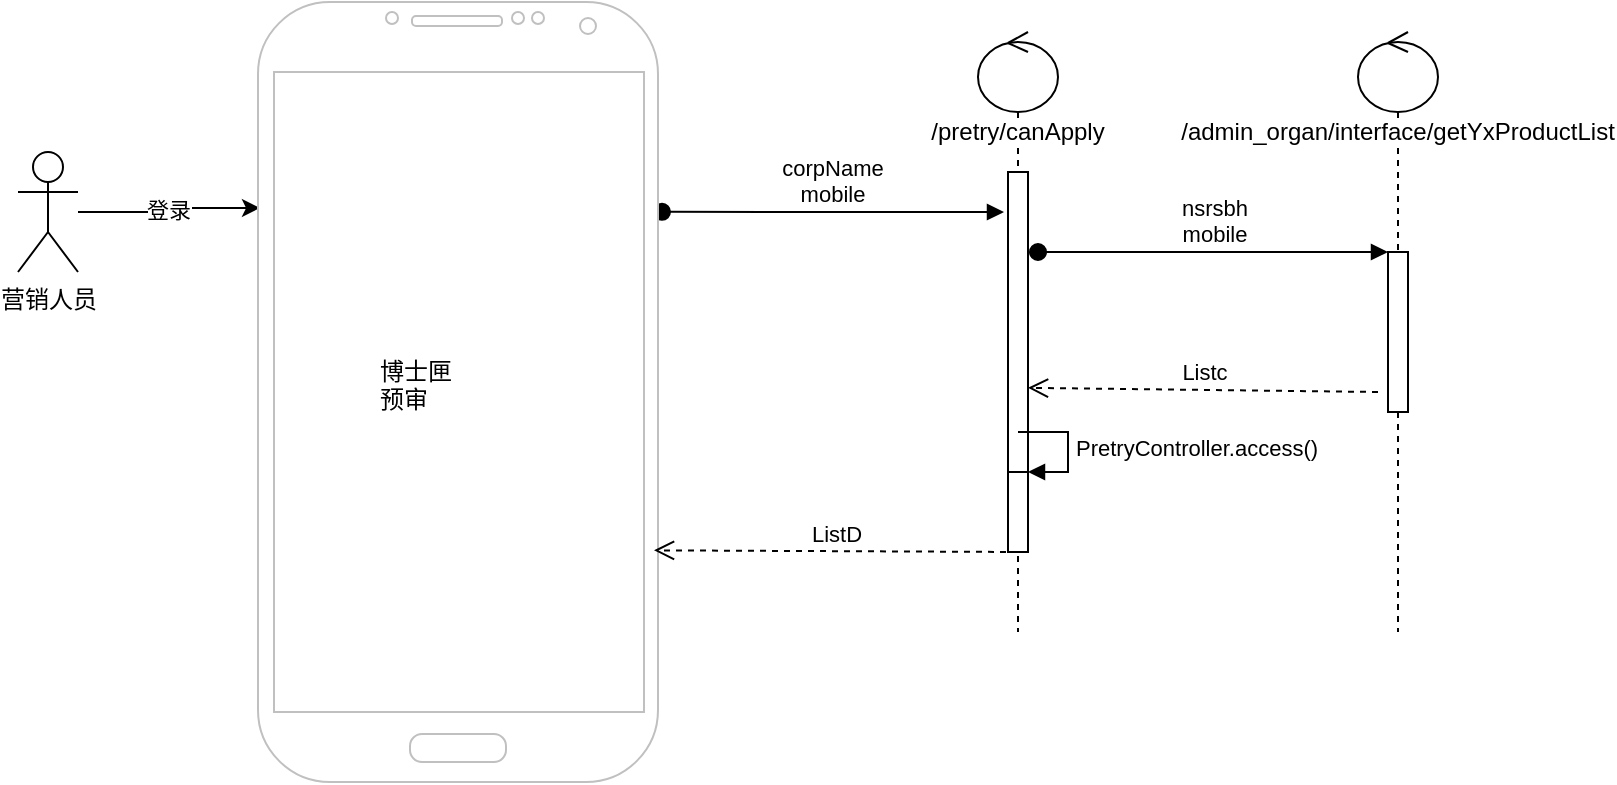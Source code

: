 <mxfile version="10.7.0" type="github"><diagram id="F3hR5MmLwX3ug7GPrFq2" name="第 1 页"><mxGraphModel dx="1394" dy="746" grid="1" gridSize="10" guides="1" tooltips="1" connect="1" arrows="1" fold="1" page="1" pageScale="1" pageWidth="827" pageHeight="1169" math="0" shadow="0"><root><mxCell id="0"/><mxCell id="1" parent="0"/><mxCell id="SWudYNakrX0u2hcVFeHz-13" value="登录" style="edgeStyle=orthogonalEdgeStyle;rounded=0;orthogonalLoop=1;jettySize=auto;html=1;entryX=0.005;entryY=0.264;entryDx=0;entryDy=0;entryPerimeter=0;" parent="1" source="SWudYNakrX0u2hcVFeHz-1" target="SWudYNakrX0u2hcVFeHz-11" edge="1"><mxGeometry relative="1" as="geometry"/></mxCell><mxCell id="SWudYNakrX0u2hcVFeHz-1" value="营销人员" style="shape=umlActor;verticalLabelPosition=bottom;labelBackgroundColor=#ffffff;verticalAlign=top;html=1;" parent="1" vertex="1"><mxGeometry x="50" y="170" width="30" height="60" as="geometry"/></mxCell><mxCell id="SWudYNakrX0u2hcVFeHz-2" value="/pretry/canApply" style="shape=umlLifeline;participant=umlControl;perimeter=lifelinePerimeter;whiteSpace=wrap;html=1;container=1;collapsible=0;recursiveResize=0;verticalAlign=top;spacingTop=36;labelBackgroundColor=#ffffff;outlineConnect=0;" parent="1" vertex="1"><mxGeometry x="530" y="110" width="40" height="300" as="geometry"/></mxCell><mxCell id="SWudYNakrX0u2hcVFeHz-3" value="" style="html=1;points=[];perimeter=orthogonalPerimeter;" parent="SWudYNakrX0u2hcVFeHz-2" vertex="1"><mxGeometry x="15" y="70" width="10" height="190" as="geometry"/></mxCell><mxCell id="SWudYNakrX0u2hcVFeHz-4" value="corpName&lt;br&gt;mobile&lt;br&gt;" style="html=1;verticalAlign=bottom;startArrow=oval;endArrow=block;startSize=8;exitX=1.01;exitY=0.269;exitDx=0;exitDy=0;exitPerimeter=0;" parent="SWudYNakrX0u2hcVFeHz-2" source="SWudYNakrX0u2hcVFeHz-11" edge="1"><mxGeometry relative="1" as="geometry"><mxPoint x="-140" y="90" as="sourcePoint"/><mxPoint x="13" y="90" as="targetPoint"/><Array as="points"><mxPoint x="-60" y="90"/></Array></mxGeometry></mxCell><mxCell id="SWudYNakrX0u2hcVFeHz-17" value="" style="html=1;points=[];perimeter=orthogonalPerimeter;" parent="SWudYNakrX0u2hcVFeHz-2" vertex="1"><mxGeometry x="15" y="220" width="10" height="40" as="geometry"/></mxCell><mxCell id="SWudYNakrX0u2hcVFeHz-18" value="PretryController.access()" style="edgeStyle=orthogonalEdgeStyle;html=1;align=left;spacingLeft=2;endArrow=block;rounded=0;entryX=1;entryY=0;" parent="SWudYNakrX0u2hcVFeHz-2" target="SWudYNakrX0u2hcVFeHz-17" edge="1"><mxGeometry relative="1" as="geometry"><mxPoint x="20" y="200" as="sourcePoint"/><Array as="points"><mxPoint x="45" y="200"/></Array></mxGeometry></mxCell><mxCell id="SWudYNakrX0u2hcVFeHz-6" value="/admin_organ/interface/getYxProductList" style="shape=umlLifeline;participant=umlControl;perimeter=lifelinePerimeter;whiteSpace=wrap;html=1;container=1;collapsible=0;recursiveResize=0;verticalAlign=top;spacingTop=36;labelBackgroundColor=#ffffff;outlineConnect=0;" parent="1" vertex="1"><mxGeometry x="720" y="110" width="40" height="300" as="geometry"/></mxCell><mxCell id="SWudYNakrX0u2hcVFeHz-7" value="" style="html=1;points=[];perimeter=orthogonalPerimeter;" parent="SWudYNakrX0u2hcVFeHz-6" vertex="1"><mxGeometry x="15" y="110" width="10" height="80" as="geometry"/></mxCell><mxCell id="SWudYNakrX0u2hcVFeHz-8" value="nsrsbh&lt;br&gt;mobile&lt;br&gt;" style="html=1;verticalAlign=bottom;startArrow=oval;endArrow=block;startSize=8;" parent="SWudYNakrX0u2hcVFeHz-6" target="SWudYNakrX0u2hcVFeHz-7" edge="1"><mxGeometry relative="1" as="geometry"><mxPoint x="-160" y="110" as="sourcePoint"/></mxGeometry></mxCell><mxCell id="SWudYNakrX0u2hcVFeHz-9" value="Listc&lt;br&gt;" style="html=1;verticalAlign=bottom;endArrow=open;dashed=1;endSize=8;entryX=1;entryY=0.568;entryDx=0;entryDy=0;entryPerimeter=0;" parent="1" target="SWudYNakrX0u2hcVFeHz-3" edge="1"><mxGeometry relative="1" as="geometry"><mxPoint x="730" y="290" as="sourcePoint"/><mxPoint x="650" y="290" as="targetPoint"/></mxGeometry></mxCell><mxCell id="SWudYNakrX0u2hcVFeHz-11" value="" style="verticalLabelPosition=bottom;verticalAlign=top;html=1;shadow=0;dashed=0;strokeWidth=1;shape=mxgraph.android.phone2;fillColor=#ffffff;strokeColor=#c0c0c0;" parent="1" vertex="1"><mxGeometry x="170" y="95" width="200" height="390" as="geometry"/></mxCell><mxCell id="SWudYNakrX0u2hcVFeHz-12" value="博士匣&lt;br&gt;预审&lt;br&gt;" style="text;html=1;resizable=0;points=[];autosize=1;align=left;verticalAlign=top;spacingTop=-4;" parent="1" vertex="1"><mxGeometry x="229" y="270" width="50" height="30" as="geometry"/></mxCell><mxCell id="SWudYNakrX0u2hcVFeHz-19" value="ListD&lt;br&gt;" style="html=1;verticalAlign=bottom;endArrow=open;dashed=1;endSize=8;entryX=0.99;entryY=0.703;entryDx=0;entryDy=0;entryPerimeter=0;" parent="1" target="SWudYNakrX0u2hcVFeHz-11" edge="1"><mxGeometry relative="1" as="geometry"><mxPoint x="550" y="370" as="sourcePoint"/><mxPoint x="470" y="370" as="targetPoint"/></mxGeometry></mxCell></root></mxGraphModel></diagram></mxfile>